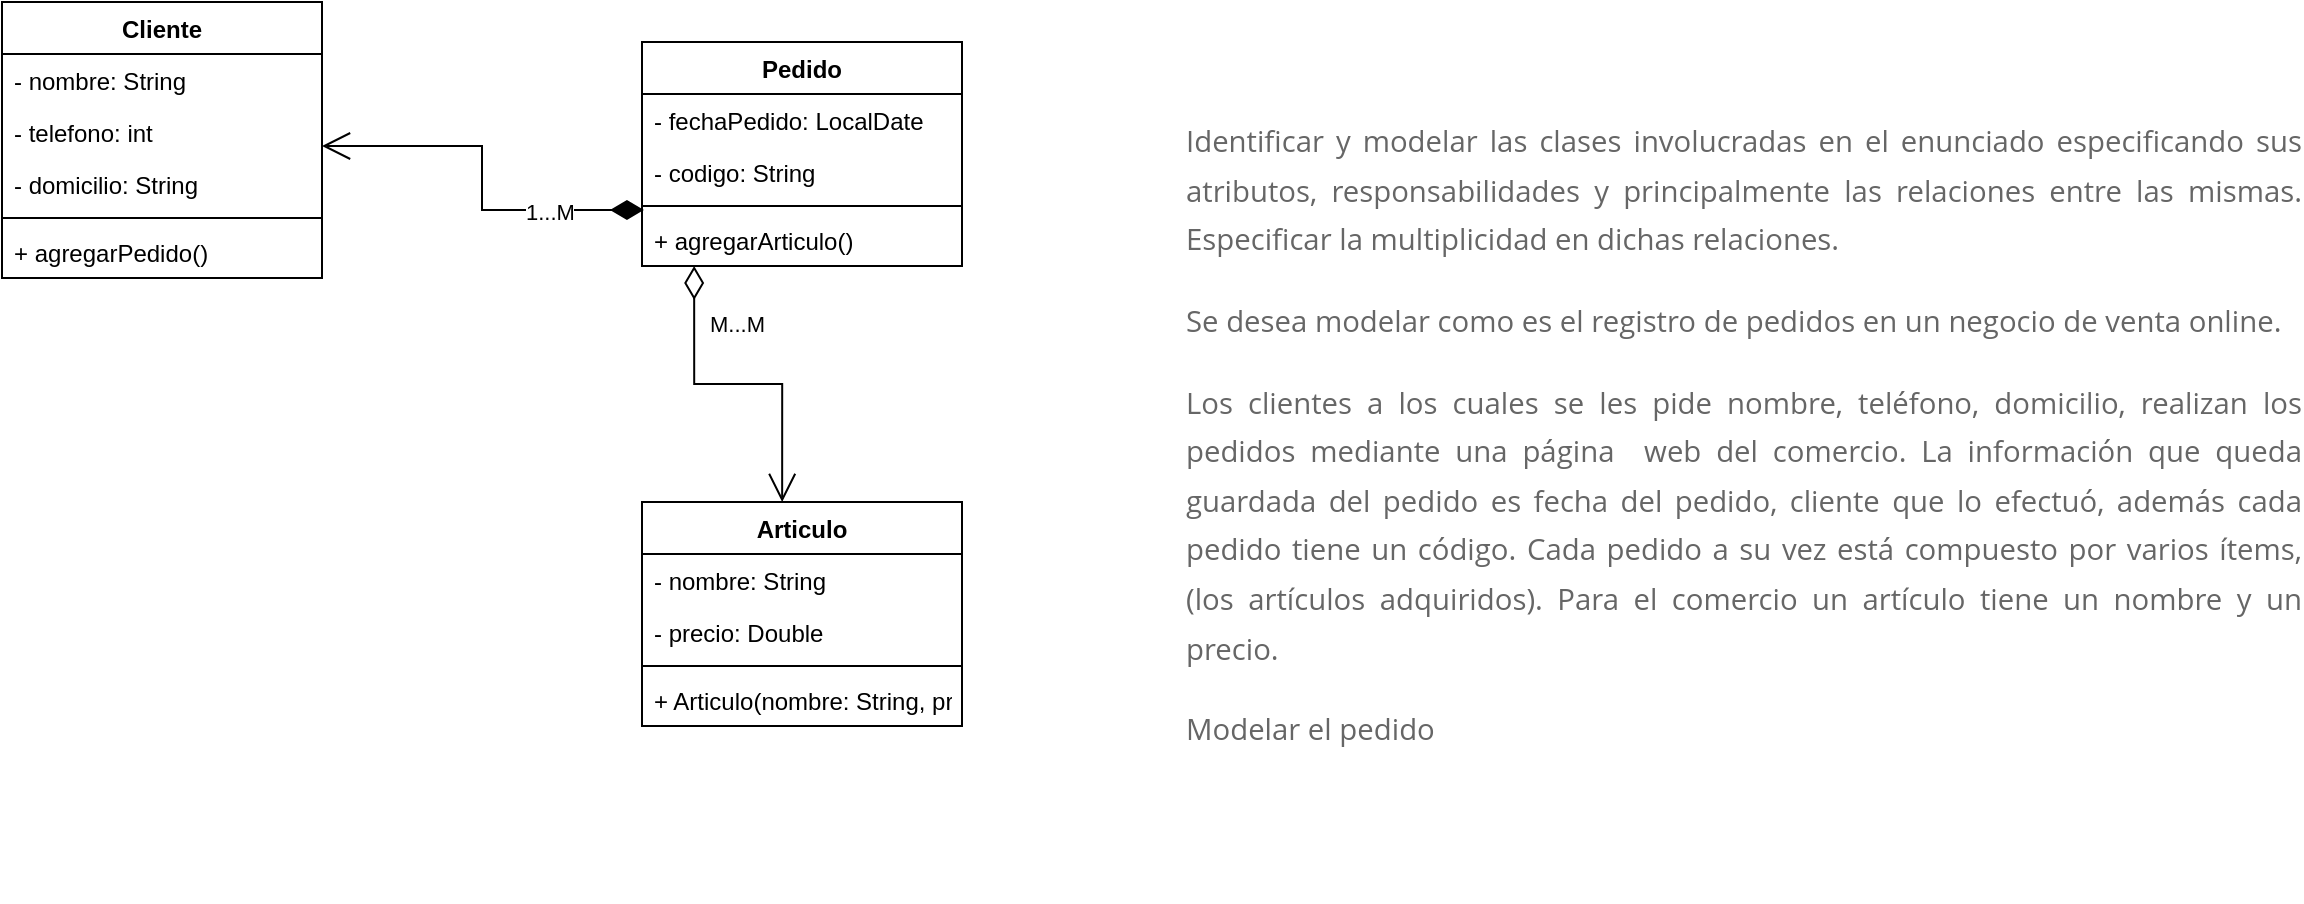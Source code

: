 <mxfile version="20.5.1" type="device"><diagram id="0e8t29tvcd2pY--PGfk-" name="Page-1"><mxGraphModel dx="1422" dy="762" grid="1" gridSize="10" guides="1" tooltips="1" connect="1" arrows="1" fold="1" page="1" pageScale="1" pageWidth="827" pageHeight="1169" math="0" shadow="0"><root><mxCell id="0"/><mxCell id="1" parent="0"/><mxCell id="s8LEEFrYkPlHuTYYhdDH-5" value="Cliente" style="swimlane;fontStyle=1;align=center;verticalAlign=top;childLayout=stackLayout;horizontal=1;startSize=26;horizontalStack=0;resizeParent=1;resizeParentMax=0;resizeLast=0;collapsible=1;marginBottom=0;" parent="1" vertex="1"><mxGeometry x="70" y="80" width="160" height="138" as="geometry"/></mxCell><mxCell id="s8LEEFrYkPlHuTYYhdDH-6" value="- nombre: String" style="text;strokeColor=none;fillColor=none;align=left;verticalAlign=top;spacingLeft=4;spacingRight=4;overflow=hidden;rotatable=0;points=[[0,0.5],[1,0.5]];portConstraint=eastwest;" parent="s8LEEFrYkPlHuTYYhdDH-5" vertex="1"><mxGeometry y="26" width="160" height="26" as="geometry"/></mxCell><mxCell id="s8LEEFrYkPlHuTYYhdDH-18" value="- telefono: int" style="text;strokeColor=none;fillColor=none;align=left;verticalAlign=top;spacingLeft=4;spacingRight=4;overflow=hidden;rotatable=0;points=[[0,0.5],[1,0.5]];portConstraint=eastwest;" parent="s8LEEFrYkPlHuTYYhdDH-5" vertex="1"><mxGeometry y="52" width="160" height="26" as="geometry"/></mxCell><mxCell id="s8LEEFrYkPlHuTYYhdDH-19" value="- domicilio: String" style="text;strokeColor=none;fillColor=none;align=left;verticalAlign=top;spacingLeft=4;spacingRight=4;overflow=hidden;rotatable=0;points=[[0,0.5],[1,0.5]];portConstraint=eastwest;" parent="s8LEEFrYkPlHuTYYhdDH-5" vertex="1"><mxGeometry y="78" width="160" height="26" as="geometry"/></mxCell><mxCell id="s8LEEFrYkPlHuTYYhdDH-7" value="" style="line;strokeWidth=1;fillColor=none;align=left;verticalAlign=middle;spacingTop=-1;spacingLeft=3;spacingRight=3;rotatable=0;labelPosition=right;points=[];portConstraint=eastwest;strokeColor=inherit;" parent="s8LEEFrYkPlHuTYYhdDH-5" vertex="1"><mxGeometry y="104" width="160" height="8" as="geometry"/></mxCell><mxCell id="s8LEEFrYkPlHuTYYhdDH-8" value="+ agregarPedido()" style="text;strokeColor=none;fillColor=none;align=left;verticalAlign=top;spacingLeft=4;spacingRight=4;overflow=hidden;rotatable=0;points=[[0,0.5],[1,0.5]];portConstraint=eastwest;" parent="s8LEEFrYkPlHuTYYhdDH-5" vertex="1"><mxGeometry y="112" width="160" height="26" as="geometry"/></mxCell><mxCell id="s8LEEFrYkPlHuTYYhdDH-9" value="Pedido" style="swimlane;fontStyle=1;align=center;verticalAlign=top;childLayout=stackLayout;horizontal=1;startSize=26;horizontalStack=0;resizeParent=1;resizeParentMax=0;resizeLast=0;collapsible=1;marginBottom=0;" parent="1" vertex="1"><mxGeometry x="390" y="100" width="160" height="112" as="geometry"/></mxCell><mxCell id="s8LEEFrYkPlHuTYYhdDH-10" value="- fechaPedido: LocalDate" style="text;strokeColor=none;fillColor=none;align=left;verticalAlign=top;spacingLeft=4;spacingRight=4;overflow=hidden;rotatable=0;points=[[0,0.5],[1,0.5]];portConstraint=eastwest;" parent="s8LEEFrYkPlHuTYYhdDH-9" vertex="1"><mxGeometry y="26" width="160" height="26" as="geometry"/></mxCell><mxCell id="s8LEEFrYkPlHuTYYhdDH-27" value="- codigo: String" style="text;strokeColor=none;fillColor=none;align=left;verticalAlign=top;spacingLeft=4;spacingRight=4;overflow=hidden;rotatable=0;points=[[0,0.5],[1,0.5]];portConstraint=eastwest;" parent="s8LEEFrYkPlHuTYYhdDH-9" vertex="1"><mxGeometry y="52" width="160" height="26" as="geometry"/></mxCell><mxCell id="s8LEEFrYkPlHuTYYhdDH-11" value="" style="line;strokeWidth=1;fillColor=none;align=left;verticalAlign=middle;spacingTop=-1;spacingLeft=3;spacingRight=3;rotatable=0;labelPosition=right;points=[];portConstraint=eastwest;strokeColor=inherit;" parent="s8LEEFrYkPlHuTYYhdDH-9" vertex="1"><mxGeometry y="78" width="160" height="8" as="geometry"/></mxCell><mxCell id="s8LEEFrYkPlHuTYYhdDH-12" value="+ agregarArticulo()" style="text;strokeColor=none;fillColor=none;align=left;verticalAlign=top;spacingLeft=4;spacingRight=4;overflow=hidden;rotatable=0;points=[[0,0.5],[1,0.5]];portConstraint=eastwest;" parent="s8LEEFrYkPlHuTYYhdDH-9" vertex="1"><mxGeometry y="86" width="160" height="26" as="geometry"/></mxCell><mxCell id="s8LEEFrYkPlHuTYYhdDH-13" value="&lt;b id=&quot;docs-internal-guid-7e43bdb9-7fff-ba00-8544-23968237e3ab&quot; style=&quot;font-weight:normal;&quot;&gt;&lt;p style=&quot;line-height:1.68;text-align: justify;margin-top:0pt;margin-bottom:12pt;&quot; dir=&quot;ltr&quot;&gt;&lt;span style=&quot;font-size: 11pt; font-family: &amp;quot;Open Sans&amp;quot;, sans-serif; color: rgb(102, 102, 102); background-color: transparent; font-weight: 400; font-style: normal; font-variant: normal; text-decoration: none; vertical-align: baseline;&quot;&gt;Identificar y modelar las clases involucradas en el enunciado especificando sus atributos, responsabilidades y principalmente las relaciones entre las mismas. Especificar la multiplicidad en dichas relaciones.&amp;nbsp;&lt;/span&gt;&lt;/p&gt;&lt;p style=&quot;line-height:1.68;text-align: justify;margin-top:12pt;margin-bottom:12pt;&quot; dir=&quot;ltr&quot;&gt;&lt;span style=&quot;font-size: 11pt; font-family: &amp;quot;Open Sans&amp;quot;, sans-serif; color: rgb(102, 102, 102); background-color: transparent; font-weight: 400; font-style: normal; font-variant: normal; text-decoration: none; vertical-align: baseline;&quot;&gt;Se desea modelar como es el registro de pedidos en un negocio de venta online.&lt;/span&gt;&lt;/p&gt;&lt;p style=&quot;line-height:1.68;text-align: justify;margin-top:12pt;margin-bottom:12pt;&quot; dir=&quot;ltr&quot;&gt;&lt;span style=&quot;font-size: 11pt; font-family: &amp;quot;Open Sans&amp;quot;, sans-serif; color: rgb(102, 102, 102); background-color: transparent; font-weight: 400; font-style: normal; font-variant: normal; text-decoration: none; vertical-align: baseline;&quot;&gt;Los clientes a los cuales se les pide nombre, teléfono, domicilio, realizan los pedidos mediante una página&amp;nbsp; web del comercio. La información que queda guardada del pedido es fecha del pedido, cliente que lo efectuó, además cada pedido tiene un código. Cada pedido a su vez está compuesto por varios ítems, (los artículos adquiridos). Para el comercio un artículo tiene un nombre y un precio.&lt;/span&gt;&lt;/p&gt;&lt;p style=&quot;line-height:1.68;text-align: justify;margin-top:12pt;margin-bottom:12pt;&quot; dir=&quot;ltr&quot;&gt;&lt;span style=&quot;font-size: 11pt; font-family: &amp;quot;Open Sans&amp;quot;, sans-serif; color: rgb(102, 102, 102); background-color: transparent; font-weight: 400; font-style: normal; font-variant: normal; text-decoration: none; vertical-align: baseline;&quot;&gt;Modelar el pedido&amp;nbsp;&amp;nbsp;&lt;/span&gt;&lt;/p&gt;&lt;/b&gt;&lt;br class=&quot;Apple-interchange-newline&quot;&gt;" style="text;whiteSpace=wrap;html=1;" parent="1" vertex="1"><mxGeometry x="660" y="130" width="560" height="400" as="geometry"/></mxCell><mxCell id="s8LEEFrYkPlHuTYYhdDH-14" value="Articulo" style="swimlane;fontStyle=1;align=center;verticalAlign=top;childLayout=stackLayout;horizontal=1;startSize=26;horizontalStack=0;resizeParent=1;resizeParentMax=0;resizeLast=0;collapsible=1;marginBottom=0;" parent="1" vertex="1"><mxGeometry x="390" y="330" width="160" height="112" as="geometry"/></mxCell><mxCell id="s8LEEFrYkPlHuTYYhdDH-15" value="- nombre: String&#10;" style="text;strokeColor=none;fillColor=none;align=left;verticalAlign=top;spacingLeft=4;spacingRight=4;overflow=hidden;rotatable=0;points=[[0,0.5],[1,0.5]];portConstraint=eastwest;" parent="s8LEEFrYkPlHuTYYhdDH-14" vertex="1"><mxGeometry y="26" width="160" height="26" as="geometry"/></mxCell><mxCell id="s8LEEFrYkPlHuTYYhdDH-30" value="- precio: Double" style="text;strokeColor=none;fillColor=none;align=left;verticalAlign=top;spacingLeft=4;spacingRight=4;overflow=hidden;rotatable=0;points=[[0,0.5],[1,0.5]];portConstraint=eastwest;" parent="s8LEEFrYkPlHuTYYhdDH-14" vertex="1"><mxGeometry y="52" width="160" height="26" as="geometry"/></mxCell><mxCell id="s8LEEFrYkPlHuTYYhdDH-16" value="" style="line;strokeWidth=1;fillColor=none;align=left;verticalAlign=middle;spacingTop=-1;spacingLeft=3;spacingRight=3;rotatable=0;labelPosition=right;points=[];portConstraint=eastwest;strokeColor=inherit;" parent="s8LEEFrYkPlHuTYYhdDH-14" vertex="1"><mxGeometry y="78" width="160" height="8" as="geometry"/></mxCell><mxCell id="s8LEEFrYkPlHuTYYhdDH-31" value="+ Articulo(nombre: String, precio: String)" style="text;strokeColor=none;fillColor=none;align=left;verticalAlign=top;spacingLeft=4;spacingRight=4;overflow=hidden;rotatable=0;points=[[0,0.5],[1,0.5]];portConstraint=eastwest;" parent="s8LEEFrYkPlHuTYYhdDH-14" vertex="1"><mxGeometry y="86" width="160" height="26" as="geometry"/></mxCell><mxCell id="s8LEEFrYkPlHuTYYhdDH-22" value="1...M" style="endArrow=open;html=1;endSize=12;startArrow=diamondThin;startSize=14;startFill=1;edgeStyle=orthogonalEdgeStyle;align=left;verticalAlign=bottom;rounded=0;exitX=0.006;exitY=-0.077;exitDx=0;exitDy=0;exitPerimeter=0;entryX=1;entryY=0.769;entryDx=0;entryDy=0;entryPerimeter=0;" parent="1" edge="1" target="s8LEEFrYkPlHuTYYhdDH-18" source="s8LEEFrYkPlHuTYYhdDH-12"><mxGeometry x="-0.375" y="10" relative="1" as="geometry"><mxPoint x="230" y="140" as="sourcePoint"/><mxPoint x="390" y="140" as="targetPoint"/><mxPoint as="offset"/></mxGeometry></mxCell><mxCell id="s8LEEFrYkPlHuTYYhdDH-28" value="M...M" style="endArrow=open;html=1;endSize=12;startArrow=diamondThin;startSize=14;startFill=0;edgeStyle=orthogonalEdgeStyle;align=left;verticalAlign=bottom;rounded=0;entryX=0.438;entryY=0;entryDx=0;entryDy=0;entryPerimeter=0;exitX=0.163;exitY=1;exitDx=0;exitDy=0;exitPerimeter=0;" parent="1" target="s8LEEFrYkPlHuTYYhdDH-14" edge="1" source="s8LEEFrYkPlHuTYYhdDH-12"><mxGeometry x="-0.524" y="6" relative="1" as="geometry"><mxPoint x="414" y="250" as="sourcePoint"/><mxPoint x="574" y="250" as="targetPoint"/><mxPoint as="offset"/></mxGeometry></mxCell></root></mxGraphModel></diagram></mxfile>